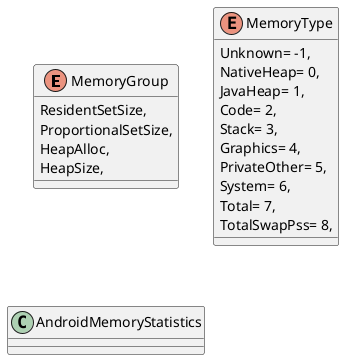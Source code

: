 @startuml
enum MemoryGroup {
    ResidentSetSize,
    ProportionalSetSize,
    HeapAlloc,
    HeapSize,
}
enum MemoryType {
    Unknown= -1,
    NativeHeap= 0,
    JavaHeap= 1,
    Code= 2,
    Stack= 3,
    Graphics= 4,
    PrivateOther= 5,
    System= 6,
    Total= 7,
    TotalSwapPss= 8,
}
class AndroidMemoryStatistics {
}
@enduml
